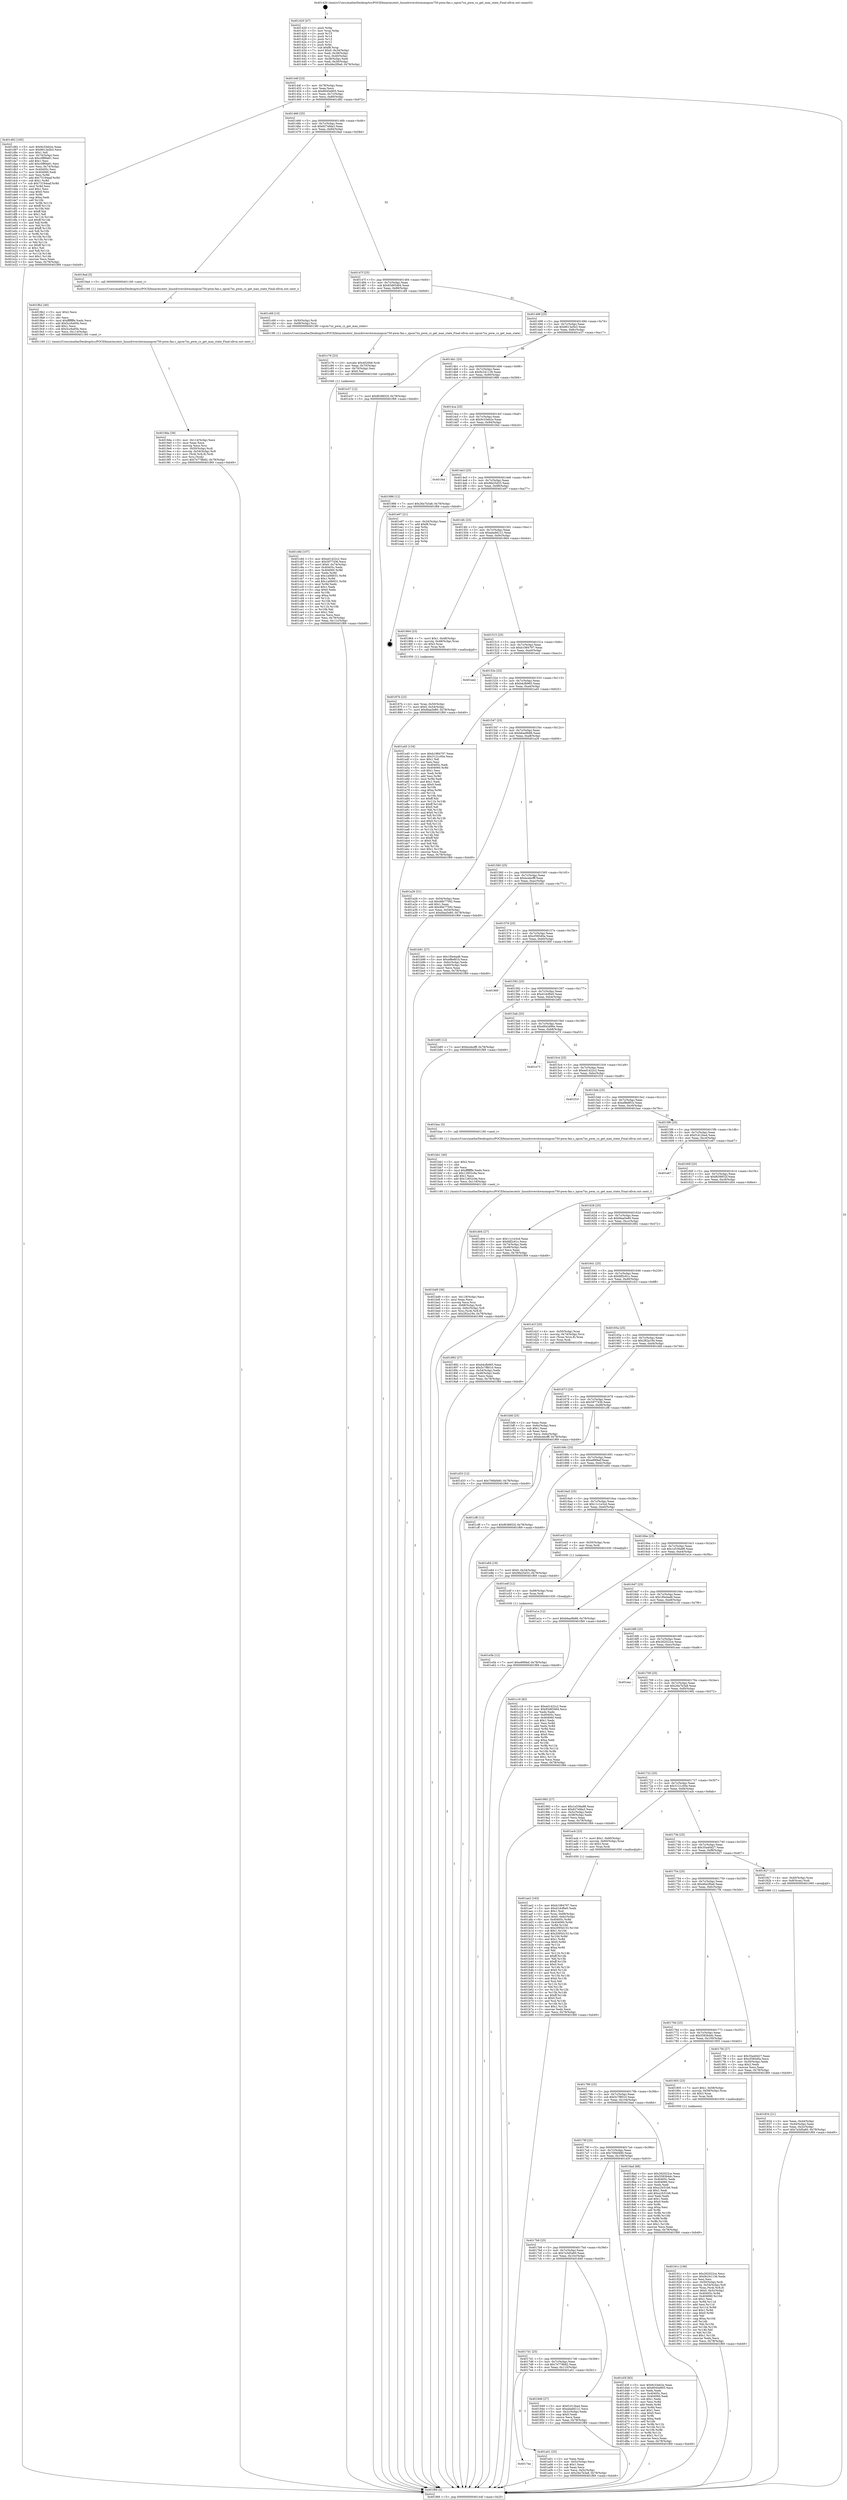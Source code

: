 digraph "0x401420" {
  label = "0x401420 (/mnt/c/Users/mathe/Desktop/tcc/POCII/binaries/extr_linuxdrivershwmonnpcm750-pwm-fan.c_npcm7xx_pwm_cz_get_max_state_Final-ollvm.out::main(0))"
  labelloc = "t"
  node[shape=record]

  Entry [label="",width=0.3,height=0.3,shape=circle,fillcolor=black,style=filled]
  "0x40144f" [label="{
     0x40144f [23]\l
     | [instrs]\l
     &nbsp;&nbsp;0x40144f \<+3\>: mov -0x78(%rbp),%eax\l
     &nbsp;&nbsp;0x401452 \<+2\>: mov %eax,%ecx\l
     &nbsp;&nbsp;0x401454 \<+6\>: sub $0x8045e805,%ecx\l
     &nbsp;&nbsp;0x40145a \<+3\>: mov %eax,-0x7c(%rbp)\l
     &nbsp;&nbsp;0x40145d \<+3\>: mov %ecx,-0x80(%rbp)\l
     &nbsp;&nbsp;0x401460 \<+6\>: je 0000000000401d92 \<main+0x972\>\l
  }"]
  "0x401d92" [label="{
     0x401d92 [165]\l
     | [instrs]\l
     &nbsp;&nbsp;0x401d92 \<+5\>: mov $0x9c33eb2e,%eax\l
     &nbsp;&nbsp;0x401d97 \<+5\>: mov $0x8613a5b3,%ecx\l
     &nbsp;&nbsp;0x401d9c \<+2\>: mov $0x1,%dl\l
     &nbsp;&nbsp;0x401d9e \<+3\>: mov -0x74(%rbp),%esi\l
     &nbsp;&nbsp;0x401da1 \<+6\>: sub $0xc0f89a61,%esi\l
     &nbsp;&nbsp;0x401da7 \<+3\>: add $0x1,%esi\l
     &nbsp;&nbsp;0x401daa \<+6\>: add $0xc0f89a61,%esi\l
     &nbsp;&nbsp;0x401db0 \<+3\>: mov %esi,-0x74(%rbp)\l
     &nbsp;&nbsp;0x401db3 \<+7\>: mov 0x40405c,%esi\l
     &nbsp;&nbsp;0x401dba \<+7\>: mov 0x404060,%edi\l
     &nbsp;&nbsp;0x401dc1 \<+3\>: mov %esi,%r8d\l
     &nbsp;&nbsp;0x401dc4 \<+7\>: add $0x73194aaf,%r8d\l
     &nbsp;&nbsp;0x401dcb \<+4\>: sub $0x1,%r8d\l
     &nbsp;&nbsp;0x401dcf \<+7\>: sub $0x73194aaf,%r8d\l
     &nbsp;&nbsp;0x401dd6 \<+4\>: imul %r8d,%esi\l
     &nbsp;&nbsp;0x401dda \<+3\>: and $0x1,%esi\l
     &nbsp;&nbsp;0x401ddd \<+3\>: cmp $0x0,%esi\l
     &nbsp;&nbsp;0x401de0 \<+4\>: sete %r9b\l
     &nbsp;&nbsp;0x401de4 \<+3\>: cmp $0xa,%edi\l
     &nbsp;&nbsp;0x401de7 \<+4\>: setl %r10b\l
     &nbsp;&nbsp;0x401deb \<+3\>: mov %r9b,%r11b\l
     &nbsp;&nbsp;0x401dee \<+4\>: xor $0xff,%r11b\l
     &nbsp;&nbsp;0x401df2 \<+3\>: mov %r10b,%bl\l
     &nbsp;&nbsp;0x401df5 \<+3\>: xor $0xff,%bl\l
     &nbsp;&nbsp;0x401df8 \<+3\>: xor $0x1,%dl\l
     &nbsp;&nbsp;0x401dfb \<+3\>: mov %r11b,%r14b\l
     &nbsp;&nbsp;0x401dfe \<+4\>: and $0xff,%r14b\l
     &nbsp;&nbsp;0x401e02 \<+3\>: and %dl,%r9b\l
     &nbsp;&nbsp;0x401e05 \<+3\>: mov %bl,%r15b\l
     &nbsp;&nbsp;0x401e08 \<+4\>: and $0xff,%r15b\l
     &nbsp;&nbsp;0x401e0c \<+3\>: and %dl,%r10b\l
     &nbsp;&nbsp;0x401e0f \<+3\>: or %r9b,%r14b\l
     &nbsp;&nbsp;0x401e12 \<+3\>: or %r10b,%r15b\l
     &nbsp;&nbsp;0x401e15 \<+3\>: xor %r15b,%r14b\l
     &nbsp;&nbsp;0x401e18 \<+3\>: or %bl,%r11b\l
     &nbsp;&nbsp;0x401e1b \<+4\>: xor $0xff,%r11b\l
     &nbsp;&nbsp;0x401e1f \<+3\>: or $0x1,%dl\l
     &nbsp;&nbsp;0x401e22 \<+3\>: and %dl,%r11b\l
     &nbsp;&nbsp;0x401e25 \<+3\>: or %r11b,%r14b\l
     &nbsp;&nbsp;0x401e28 \<+4\>: test $0x1,%r14b\l
     &nbsp;&nbsp;0x401e2c \<+3\>: cmovne %ecx,%eax\l
     &nbsp;&nbsp;0x401e2f \<+3\>: mov %eax,-0x78(%rbp)\l
     &nbsp;&nbsp;0x401e32 \<+5\>: jmp 0000000000401f69 \<main+0xb49\>\l
  }"]
  "0x401466" [label="{
     0x401466 [25]\l
     | [instrs]\l
     &nbsp;&nbsp;0x401466 \<+5\>: jmp 000000000040146b \<main+0x4b\>\l
     &nbsp;&nbsp;0x40146b \<+3\>: mov -0x7c(%rbp),%eax\l
     &nbsp;&nbsp;0x40146e \<+5\>: sub $0x827efda3,%eax\l
     &nbsp;&nbsp;0x401473 \<+6\>: mov %eax,-0x84(%rbp)\l
     &nbsp;&nbsp;0x401479 \<+6\>: je 00000000004019ad \<main+0x58d\>\l
  }"]
  Exit [label="",width=0.3,height=0.3,shape=circle,fillcolor=black,style=filled,peripheries=2]
  "0x4019ad" [label="{
     0x4019ad [5]\l
     | [instrs]\l
     &nbsp;&nbsp;0x4019ad \<+5\>: call 0000000000401160 \<next_i\>\l
     | [calls]\l
     &nbsp;&nbsp;0x401160 \{1\} (/mnt/c/Users/mathe/Desktop/tcc/POCII/binaries/extr_linuxdrivershwmonnpcm750-pwm-fan.c_npcm7xx_pwm_cz_get_max_state_Final-ollvm.out::next_i)\l
  }"]
  "0x40147f" [label="{
     0x40147f [25]\l
     | [instrs]\l
     &nbsp;&nbsp;0x40147f \<+5\>: jmp 0000000000401484 \<main+0x64\>\l
     &nbsp;&nbsp;0x401484 \<+3\>: mov -0x7c(%rbp),%eax\l
     &nbsp;&nbsp;0x401487 \<+5\>: sub $0x83d65484,%eax\l
     &nbsp;&nbsp;0x40148c \<+6\>: mov %eax,-0x88(%rbp)\l
     &nbsp;&nbsp;0x401492 \<+6\>: je 0000000000401c69 \<main+0x849\>\l
  }"]
  "0x401e5b" [label="{
     0x401e5b [12]\l
     | [instrs]\l
     &nbsp;&nbsp;0x401e5b \<+7\>: movl $0xe89f4ef,-0x78(%rbp)\l
     &nbsp;&nbsp;0x401e62 \<+5\>: jmp 0000000000401f69 \<main+0xb49\>\l
  }"]
  "0x401c69" [label="{
     0x401c69 [13]\l
     | [instrs]\l
     &nbsp;&nbsp;0x401c69 \<+4\>: mov -0x50(%rbp),%rdi\l
     &nbsp;&nbsp;0x401c6d \<+4\>: mov -0x68(%rbp),%rsi\l
     &nbsp;&nbsp;0x401c71 \<+5\>: call 00000000004013f0 \<npcm7xx_pwm_cz_get_max_state\>\l
     | [calls]\l
     &nbsp;&nbsp;0x4013f0 \{1\} (/mnt/c/Users/mathe/Desktop/tcc/POCII/binaries/extr_linuxdrivershwmonnpcm750-pwm-fan.c_npcm7xx_pwm_cz_get_max_state_Final-ollvm.out::npcm7xx_pwm_cz_get_max_state)\l
  }"]
  "0x401498" [label="{
     0x401498 [25]\l
     | [instrs]\l
     &nbsp;&nbsp;0x401498 \<+5\>: jmp 000000000040149d \<main+0x7d\>\l
     &nbsp;&nbsp;0x40149d \<+3\>: mov -0x7c(%rbp),%eax\l
     &nbsp;&nbsp;0x4014a0 \<+5\>: sub $0x8613a5b3,%eax\l
     &nbsp;&nbsp;0x4014a5 \<+6\>: mov %eax,-0x8c(%rbp)\l
     &nbsp;&nbsp;0x4014ab \<+6\>: je 0000000000401e37 \<main+0xa17\>\l
  }"]
  "0x401e4f" [label="{
     0x401e4f [12]\l
     | [instrs]\l
     &nbsp;&nbsp;0x401e4f \<+4\>: mov -0x68(%rbp),%rax\l
     &nbsp;&nbsp;0x401e53 \<+3\>: mov %rax,%rdi\l
     &nbsp;&nbsp;0x401e56 \<+5\>: call 0000000000401030 \<free@plt\>\l
     | [calls]\l
     &nbsp;&nbsp;0x401030 \{1\} (unknown)\l
  }"]
  "0x401e37" [label="{
     0x401e37 [12]\l
     | [instrs]\l
     &nbsp;&nbsp;0x401e37 \<+7\>: movl $0xf638852f,-0x78(%rbp)\l
     &nbsp;&nbsp;0x401e3e \<+5\>: jmp 0000000000401f69 \<main+0xb49\>\l
  }"]
  "0x4014b1" [label="{
     0x4014b1 [25]\l
     | [instrs]\l
     &nbsp;&nbsp;0x4014b1 \<+5\>: jmp 00000000004014b6 \<main+0x96\>\l
     &nbsp;&nbsp;0x4014b6 \<+3\>: mov -0x7c(%rbp),%eax\l
     &nbsp;&nbsp;0x4014b9 \<+5\>: sub $0x9c241136,%eax\l
     &nbsp;&nbsp;0x4014be \<+6\>: mov %eax,-0x90(%rbp)\l
     &nbsp;&nbsp;0x4014c4 \<+6\>: je 0000000000401986 \<main+0x566\>\l
  }"]
  "0x401d33" [label="{
     0x401d33 [12]\l
     | [instrs]\l
     &nbsp;&nbsp;0x401d33 \<+7\>: movl $0x706bf480,-0x78(%rbp)\l
     &nbsp;&nbsp;0x401d3a \<+5\>: jmp 0000000000401f69 \<main+0xb49\>\l
  }"]
  "0x401986" [label="{
     0x401986 [12]\l
     | [instrs]\l
     &nbsp;&nbsp;0x401986 \<+7\>: movl $0x26a7b3a8,-0x78(%rbp)\l
     &nbsp;&nbsp;0x40198d \<+5\>: jmp 0000000000401f69 \<main+0xb49\>\l
  }"]
  "0x4014ca" [label="{
     0x4014ca [25]\l
     | [instrs]\l
     &nbsp;&nbsp;0x4014ca \<+5\>: jmp 00000000004014cf \<main+0xaf\>\l
     &nbsp;&nbsp;0x4014cf \<+3\>: mov -0x7c(%rbp),%eax\l
     &nbsp;&nbsp;0x4014d2 \<+5\>: sub $0x9c33eb2e,%eax\l
     &nbsp;&nbsp;0x4014d7 \<+6\>: mov %eax,-0x94(%rbp)\l
     &nbsp;&nbsp;0x4014dd \<+6\>: je 0000000000401f4d \<main+0xb2d\>\l
  }"]
  "0x401c8d" [label="{
     0x401c8d [107]\l
     | [instrs]\l
     &nbsp;&nbsp;0x401c8d \<+5\>: mov $0xed1422c2,%esi\l
     &nbsp;&nbsp;0x401c92 \<+5\>: mov $0x5977436,%ecx\l
     &nbsp;&nbsp;0x401c97 \<+7\>: movl $0x0,-0x74(%rbp)\l
     &nbsp;&nbsp;0x401c9e \<+7\>: mov 0x40405c,%edx\l
     &nbsp;&nbsp;0x401ca5 \<+8\>: mov 0x404060,%r8d\l
     &nbsp;&nbsp;0x401cad \<+3\>: mov %edx,%r9d\l
     &nbsp;&nbsp;0x401cb0 \<+7\>: sub $0x1a0fd031,%r9d\l
     &nbsp;&nbsp;0x401cb7 \<+4\>: sub $0x1,%r9d\l
     &nbsp;&nbsp;0x401cbb \<+7\>: add $0x1a0fd031,%r9d\l
     &nbsp;&nbsp;0x401cc2 \<+4\>: imul %r9d,%edx\l
     &nbsp;&nbsp;0x401cc6 \<+3\>: and $0x1,%edx\l
     &nbsp;&nbsp;0x401cc9 \<+3\>: cmp $0x0,%edx\l
     &nbsp;&nbsp;0x401ccc \<+4\>: sete %r10b\l
     &nbsp;&nbsp;0x401cd0 \<+4\>: cmp $0xa,%r8d\l
     &nbsp;&nbsp;0x401cd4 \<+4\>: setl %r11b\l
     &nbsp;&nbsp;0x401cd8 \<+3\>: mov %r10b,%bl\l
     &nbsp;&nbsp;0x401cdb \<+3\>: and %r11b,%bl\l
     &nbsp;&nbsp;0x401cde \<+3\>: xor %r11b,%r10b\l
     &nbsp;&nbsp;0x401ce1 \<+3\>: or %r10b,%bl\l
     &nbsp;&nbsp;0x401ce4 \<+3\>: test $0x1,%bl\l
     &nbsp;&nbsp;0x401ce7 \<+3\>: cmovne %ecx,%esi\l
     &nbsp;&nbsp;0x401cea \<+3\>: mov %esi,-0x78(%rbp)\l
     &nbsp;&nbsp;0x401ced \<+6\>: mov %eax,-0x11c(%rbp)\l
     &nbsp;&nbsp;0x401cf3 \<+5\>: jmp 0000000000401f69 \<main+0xb49\>\l
  }"]
  "0x401f4d" [label="{
     0x401f4d\l
  }", style=dashed]
  "0x4014e3" [label="{
     0x4014e3 [25]\l
     | [instrs]\l
     &nbsp;&nbsp;0x4014e3 \<+5\>: jmp 00000000004014e8 \<main+0xc8\>\l
     &nbsp;&nbsp;0x4014e8 \<+3\>: mov -0x7c(%rbp),%eax\l
     &nbsp;&nbsp;0x4014eb \<+5\>: sub $0x9fa25d33,%eax\l
     &nbsp;&nbsp;0x4014f0 \<+6\>: mov %eax,-0x98(%rbp)\l
     &nbsp;&nbsp;0x4014f6 \<+6\>: je 0000000000401e97 \<main+0xa77\>\l
  }"]
  "0x401c76" [label="{
     0x401c76 [23]\l
     | [instrs]\l
     &nbsp;&nbsp;0x401c76 \<+10\>: movabs $0x4020b6,%rdi\l
     &nbsp;&nbsp;0x401c80 \<+3\>: mov %eax,-0x70(%rbp)\l
     &nbsp;&nbsp;0x401c83 \<+3\>: mov -0x70(%rbp),%esi\l
     &nbsp;&nbsp;0x401c86 \<+2\>: mov $0x0,%al\l
     &nbsp;&nbsp;0x401c88 \<+5\>: call 0000000000401040 \<printf@plt\>\l
     | [calls]\l
     &nbsp;&nbsp;0x401040 \{1\} (unknown)\l
  }"]
  "0x401e97" [label="{
     0x401e97 [21]\l
     | [instrs]\l
     &nbsp;&nbsp;0x401e97 \<+3\>: mov -0x34(%rbp),%eax\l
     &nbsp;&nbsp;0x401e9a \<+7\>: add $0xf8,%rsp\l
     &nbsp;&nbsp;0x401ea1 \<+1\>: pop %rbx\l
     &nbsp;&nbsp;0x401ea2 \<+2\>: pop %r12\l
     &nbsp;&nbsp;0x401ea4 \<+2\>: pop %r13\l
     &nbsp;&nbsp;0x401ea6 \<+2\>: pop %r14\l
     &nbsp;&nbsp;0x401ea8 \<+2\>: pop %r15\l
     &nbsp;&nbsp;0x401eaa \<+1\>: pop %rbp\l
     &nbsp;&nbsp;0x401eab \<+1\>: ret\l
  }"]
  "0x4014fc" [label="{
     0x4014fc [25]\l
     | [instrs]\l
     &nbsp;&nbsp;0x4014fc \<+5\>: jmp 0000000000401501 \<main+0xe1\>\l
     &nbsp;&nbsp;0x401501 \<+3\>: mov -0x7c(%rbp),%eax\l
     &nbsp;&nbsp;0x401504 \<+5\>: sub $0xaba9d121,%eax\l
     &nbsp;&nbsp;0x401509 \<+6\>: mov %eax,-0x9c(%rbp)\l
     &nbsp;&nbsp;0x40150f \<+6\>: je 0000000000401864 \<main+0x444\>\l
  }"]
  "0x401bd9" [label="{
     0x401bd9 [36]\l
     | [instrs]\l
     &nbsp;&nbsp;0x401bd9 \<+6\>: mov -0x118(%rbp),%ecx\l
     &nbsp;&nbsp;0x401bdf \<+3\>: imul %eax,%ecx\l
     &nbsp;&nbsp;0x401be2 \<+3\>: movslq %ecx,%rsi\l
     &nbsp;&nbsp;0x401be5 \<+4\>: mov -0x68(%rbp),%rdi\l
     &nbsp;&nbsp;0x401be9 \<+4\>: movslq -0x6c(%rbp),%r8\l
     &nbsp;&nbsp;0x401bed \<+4\>: mov %rsi,(%rdi,%r8,8)\l
     &nbsp;&nbsp;0x401bf1 \<+7\>: movl $0x282a194,-0x78(%rbp)\l
     &nbsp;&nbsp;0x401bf8 \<+5\>: jmp 0000000000401f69 \<main+0xb49\>\l
  }"]
  "0x401864" [label="{
     0x401864 [23]\l
     | [instrs]\l
     &nbsp;&nbsp;0x401864 \<+7\>: movl $0x1,-0x48(%rbp)\l
     &nbsp;&nbsp;0x40186b \<+4\>: movslq -0x48(%rbp),%rax\l
     &nbsp;&nbsp;0x40186f \<+4\>: shl $0x3,%rax\l
     &nbsp;&nbsp;0x401873 \<+3\>: mov %rax,%rdi\l
     &nbsp;&nbsp;0x401876 \<+5\>: call 0000000000401050 \<malloc@plt\>\l
     | [calls]\l
     &nbsp;&nbsp;0x401050 \{1\} (unknown)\l
  }"]
  "0x401515" [label="{
     0x401515 [25]\l
     | [instrs]\l
     &nbsp;&nbsp;0x401515 \<+5\>: jmp 000000000040151a \<main+0xfa\>\l
     &nbsp;&nbsp;0x40151a \<+3\>: mov -0x7c(%rbp),%eax\l
     &nbsp;&nbsp;0x40151d \<+5\>: sub $0xb1984797,%eax\l
     &nbsp;&nbsp;0x401522 \<+6\>: mov %eax,-0xa0(%rbp)\l
     &nbsp;&nbsp;0x401528 \<+6\>: je 0000000000401ee2 \<main+0xac2\>\l
  }"]
  "0x401bb1" [label="{
     0x401bb1 [40]\l
     | [instrs]\l
     &nbsp;&nbsp;0x401bb1 \<+5\>: mov $0x2,%ecx\l
     &nbsp;&nbsp;0x401bb6 \<+1\>: cltd\l
     &nbsp;&nbsp;0x401bb7 \<+2\>: idiv %ecx\l
     &nbsp;&nbsp;0x401bb9 \<+6\>: imul $0xfffffffe,%edx,%ecx\l
     &nbsp;&nbsp;0x401bbf \<+6\>: sub $0x12852c9a,%ecx\l
     &nbsp;&nbsp;0x401bc5 \<+3\>: add $0x1,%ecx\l
     &nbsp;&nbsp;0x401bc8 \<+6\>: add $0x12852c9a,%ecx\l
     &nbsp;&nbsp;0x401bce \<+6\>: mov %ecx,-0x118(%rbp)\l
     &nbsp;&nbsp;0x401bd4 \<+5\>: call 0000000000401160 \<next_i\>\l
     | [calls]\l
     &nbsp;&nbsp;0x401160 \{1\} (/mnt/c/Users/mathe/Desktop/tcc/POCII/binaries/extr_linuxdrivershwmonnpcm750-pwm-fan.c_npcm7xx_pwm_cz_get_max_state_Final-ollvm.out::next_i)\l
  }"]
  "0x401ee2" [label="{
     0x401ee2\l
  }", style=dashed]
  "0x40152e" [label="{
     0x40152e [25]\l
     | [instrs]\l
     &nbsp;&nbsp;0x40152e \<+5\>: jmp 0000000000401533 \<main+0x113\>\l
     &nbsp;&nbsp;0x401533 \<+3\>: mov -0x7c(%rbp),%eax\l
     &nbsp;&nbsp;0x401536 \<+5\>: sub $0xb4cfb965,%eax\l
     &nbsp;&nbsp;0x40153b \<+6\>: mov %eax,-0xa4(%rbp)\l
     &nbsp;&nbsp;0x401541 \<+6\>: je 0000000000401a45 \<main+0x625\>\l
  }"]
  "0x401ae2" [label="{
     0x401ae2 [163]\l
     | [instrs]\l
     &nbsp;&nbsp;0x401ae2 \<+5\>: mov $0xb1984797,%ecx\l
     &nbsp;&nbsp;0x401ae7 \<+5\>: mov $0xd1dcf6e0,%edx\l
     &nbsp;&nbsp;0x401aec \<+3\>: mov $0x1,%sil\l
     &nbsp;&nbsp;0x401aef \<+4\>: mov %rax,-0x68(%rbp)\l
     &nbsp;&nbsp;0x401af3 \<+7\>: movl $0x0,-0x6c(%rbp)\l
     &nbsp;&nbsp;0x401afa \<+8\>: mov 0x40405c,%r8d\l
     &nbsp;&nbsp;0x401b02 \<+8\>: mov 0x404060,%r9d\l
     &nbsp;&nbsp;0x401b0a \<+3\>: mov %r8d,%r10d\l
     &nbsp;&nbsp;0x401b0d \<+7\>: sub $0x2095d153,%r10d\l
     &nbsp;&nbsp;0x401b14 \<+4\>: sub $0x1,%r10d\l
     &nbsp;&nbsp;0x401b18 \<+7\>: add $0x2095d153,%r10d\l
     &nbsp;&nbsp;0x401b1f \<+4\>: imul %r10d,%r8d\l
     &nbsp;&nbsp;0x401b23 \<+4\>: and $0x1,%r8d\l
     &nbsp;&nbsp;0x401b27 \<+4\>: cmp $0x0,%r8d\l
     &nbsp;&nbsp;0x401b2b \<+4\>: sete %r11b\l
     &nbsp;&nbsp;0x401b2f \<+4\>: cmp $0xa,%r9d\l
     &nbsp;&nbsp;0x401b33 \<+3\>: setl %bl\l
     &nbsp;&nbsp;0x401b36 \<+3\>: mov %r11b,%r14b\l
     &nbsp;&nbsp;0x401b39 \<+4\>: xor $0xff,%r14b\l
     &nbsp;&nbsp;0x401b3d \<+3\>: mov %bl,%r15b\l
     &nbsp;&nbsp;0x401b40 \<+4\>: xor $0xff,%r15b\l
     &nbsp;&nbsp;0x401b44 \<+4\>: xor $0x0,%sil\l
     &nbsp;&nbsp;0x401b48 \<+3\>: mov %r14b,%r12b\l
     &nbsp;&nbsp;0x401b4b \<+4\>: and $0x0,%r12b\l
     &nbsp;&nbsp;0x401b4f \<+3\>: and %sil,%r11b\l
     &nbsp;&nbsp;0x401b52 \<+3\>: mov %r15b,%r13b\l
     &nbsp;&nbsp;0x401b55 \<+4\>: and $0x0,%r13b\l
     &nbsp;&nbsp;0x401b59 \<+3\>: and %sil,%bl\l
     &nbsp;&nbsp;0x401b5c \<+3\>: or %r11b,%r12b\l
     &nbsp;&nbsp;0x401b5f \<+3\>: or %bl,%r13b\l
     &nbsp;&nbsp;0x401b62 \<+3\>: xor %r13b,%r12b\l
     &nbsp;&nbsp;0x401b65 \<+3\>: or %r15b,%r14b\l
     &nbsp;&nbsp;0x401b68 \<+4\>: xor $0xff,%r14b\l
     &nbsp;&nbsp;0x401b6c \<+4\>: or $0x0,%sil\l
     &nbsp;&nbsp;0x401b70 \<+3\>: and %sil,%r14b\l
     &nbsp;&nbsp;0x401b73 \<+3\>: or %r14b,%r12b\l
     &nbsp;&nbsp;0x401b76 \<+4\>: test $0x1,%r12b\l
     &nbsp;&nbsp;0x401b7a \<+3\>: cmovne %edx,%ecx\l
     &nbsp;&nbsp;0x401b7d \<+3\>: mov %ecx,-0x78(%rbp)\l
     &nbsp;&nbsp;0x401b80 \<+5\>: jmp 0000000000401f69 \<main+0xb49\>\l
  }"]
  "0x401a45" [label="{
     0x401a45 [134]\l
     | [instrs]\l
     &nbsp;&nbsp;0x401a45 \<+5\>: mov $0xb1984797,%eax\l
     &nbsp;&nbsp;0x401a4a \<+5\>: mov $0x3121c00e,%ecx\l
     &nbsp;&nbsp;0x401a4f \<+2\>: mov $0x1,%dl\l
     &nbsp;&nbsp;0x401a51 \<+2\>: xor %esi,%esi\l
     &nbsp;&nbsp;0x401a53 \<+7\>: mov 0x40405c,%edi\l
     &nbsp;&nbsp;0x401a5a \<+8\>: mov 0x404060,%r8d\l
     &nbsp;&nbsp;0x401a62 \<+3\>: sub $0x1,%esi\l
     &nbsp;&nbsp;0x401a65 \<+3\>: mov %edi,%r9d\l
     &nbsp;&nbsp;0x401a68 \<+3\>: add %esi,%r9d\l
     &nbsp;&nbsp;0x401a6b \<+4\>: imul %r9d,%edi\l
     &nbsp;&nbsp;0x401a6f \<+3\>: and $0x1,%edi\l
     &nbsp;&nbsp;0x401a72 \<+3\>: cmp $0x0,%edi\l
     &nbsp;&nbsp;0x401a75 \<+4\>: sete %r10b\l
     &nbsp;&nbsp;0x401a79 \<+4\>: cmp $0xa,%r8d\l
     &nbsp;&nbsp;0x401a7d \<+4\>: setl %r11b\l
     &nbsp;&nbsp;0x401a81 \<+3\>: mov %r10b,%bl\l
     &nbsp;&nbsp;0x401a84 \<+3\>: xor $0xff,%bl\l
     &nbsp;&nbsp;0x401a87 \<+3\>: mov %r11b,%r14b\l
     &nbsp;&nbsp;0x401a8a \<+4\>: xor $0xff,%r14b\l
     &nbsp;&nbsp;0x401a8e \<+3\>: xor $0x0,%dl\l
     &nbsp;&nbsp;0x401a91 \<+3\>: mov %bl,%r15b\l
     &nbsp;&nbsp;0x401a94 \<+4\>: and $0x0,%r15b\l
     &nbsp;&nbsp;0x401a98 \<+3\>: and %dl,%r10b\l
     &nbsp;&nbsp;0x401a9b \<+3\>: mov %r14b,%r12b\l
     &nbsp;&nbsp;0x401a9e \<+4\>: and $0x0,%r12b\l
     &nbsp;&nbsp;0x401aa2 \<+3\>: and %dl,%r11b\l
     &nbsp;&nbsp;0x401aa5 \<+3\>: or %r10b,%r15b\l
     &nbsp;&nbsp;0x401aa8 \<+3\>: or %r11b,%r12b\l
     &nbsp;&nbsp;0x401aab \<+3\>: xor %r12b,%r15b\l
     &nbsp;&nbsp;0x401aae \<+3\>: or %r14b,%bl\l
     &nbsp;&nbsp;0x401ab1 \<+3\>: xor $0xff,%bl\l
     &nbsp;&nbsp;0x401ab4 \<+3\>: or $0x0,%dl\l
     &nbsp;&nbsp;0x401ab7 \<+2\>: and %dl,%bl\l
     &nbsp;&nbsp;0x401ab9 \<+3\>: or %bl,%r15b\l
     &nbsp;&nbsp;0x401abc \<+4\>: test $0x1,%r15b\l
     &nbsp;&nbsp;0x401ac0 \<+3\>: cmovne %ecx,%eax\l
     &nbsp;&nbsp;0x401ac3 \<+3\>: mov %eax,-0x78(%rbp)\l
     &nbsp;&nbsp;0x401ac6 \<+5\>: jmp 0000000000401f69 \<main+0xb49\>\l
  }"]
  "0x401547" [label="{
     0x401547 [25]\l
     | [instrs]\l
     &nbsp;&nbsp;0x401547 \<+5\>: jmp 000000000040154c \<main+0x12c\>\l
     &nbsp;&nbsp;0x40154c \<+3\>: mov -0x7c(%rbp),%eax\l
     &nbsp;&nbsp;0x40154f \<+5\>: sub $0xb6ae9b88,%eax\l
     &nbsp;&nbsp;0x401554 \<+6\>: mov %eax,-0xa8(%rbp)\l
     &nbsp;&nbsp;0x40155a \<+6\>: je 0000000000401a26 \<main+0x606\>\l
  }"]
  "0x4017ea" [label="{
     0x4017ea\l
  }", style=dashed]
  "0x401a26" [label="{
     0x401a26 [31]\l
     | [instrs]\l
     &nbsp;&nbsp;0x401a26 \<+3\>: mov -0x54(%rbp),%eax\l
     &nbsp;&nbsp;0x401a29 \<+5\>: sub $0x46b77592,%eax\l
     &nbsp;&nbsp;0x401a2e \<+3\>: add $0x1,%eax\l
     &nbsp;&nbsp;0x401a31 \<+5\>: add $0x46b77592,%eax\l
     &nbsp;&nbsp;0x401a36 \<+3\>: mov %eax,-0x54(%rbp)\l
     &nbsp;&nbsp;0x401a39 \<+7\>: movl $0xfdaa5e80,-0x78(%rbp)\l
     &nbsp;&nbsp;0x401a40 \<+5\>: jmp 0000000000401f69 \<main+0xb49\>\l
  }"]
  "0x401560" [label="{
     0x401560 [25]\l
     | [instrs]\l
     &nbsp;&nbsp;0x401560 \<+5\>: jmp 0000000000401565 \<main+0x145\>\l
     &nbsp;&nbsp;0x401565 \<+3\>: mov -0x7c(%rbp),%eax\l
     &nbsp;&nbsp;0x401568 \<+5\>: sub $0xbcebcfff,%eax\l
     &nbsp;&nbsp;0x40156d \<+6\>: mov %eax,-0xac(%rbp)\l
     &nbsp;&nbsp;0x401573 \<+6\>: je 0000000000401b91 \<main+0x771\>\l
  }"]
  "0x401a01" [label="{
     0x401a01 [25]\l
     | [instrs]\l
     &nbsp;&nbsp;0x401a01 \<+2\>: xor %eax,%eax\l
     &nbsp;&nbsp;0x401a03 \<+3\>: mov -0x5c(%rbp),%ecx\l
     &nbsp;&nbsp;0x401a06 \<+3\>: sub $0x1,%eax\l
     &nbsp;&nbsp;0x401a09 \<+2\>: sub %eax,%ecx\l
     &nbsp;&nbsp;0x401a0b \<+3\>: mov %ecx,-0x5c(%rbp)\l
     &nbsp;&nbsp;0x401a0e \<+7\>: movl $0x26a7b3a8,-0x78(%rbp)\l
     &nbsp;&nbsp;0x401a15 \<+5\>: jmp 0000000000401f69 \<main+0xb49\>\l
  }"]
  "0x401b91" [label="{
     0x401b91 [27]\l
     | [instrs]\l
     &nbsp;&nbsp;0x401b91 \<+5\>: mov $0x1f0e4ad8,%eax\l
     &nbsp;&nbsp;0x401b96 \<+5\>: mov $0xef8e8f1b,%ecx\l
     &nbsp;&nbsp;0x401b9b \<+3\>: mov -0x6c(%rbp),%edx\l
     &nbsp;&nbsp;0x401b9e \<+3\>: cmp -0x60(%rbp),%edx\l
     &nbsp;&nbsp;0x401ba1 \<+3\>: cmovl %ecx,%eax\l
     &nbsp;&nbsp;0x401ba4 \<+3\>: mov %eax,-0x78(%rbp)\l
     &nbsp;&nbsp;0x401ba7 \<+5\>: jmp 0000000000401f69 \<main+0xb49\>\l
  }"]
  "0x401579" [label="{
     0x401579 [25]\l
     | [instrs]\l
     &nbsp;&nbsp;0x401579 \<+5\>: jmp 000000000040157e \<main+0x15e\>\l
     &nbsp;&nbsp;0x40157e \<+3\>: mov -0x7c(%rbp),%eax\l
     &nbsp;&nbsp;0x401581 \<+5\>: sub $0xcf385d0a,%eax\l
     &nbsp;&nbsp;0x401586 \<+6\>: mov %eax,-0xb0(%rbp)\l
     &nbsp;&nbsp;0x40158c \<+6\>: je 000000000040180f \<main+0x3ef\>\l
  }"]
  "0x4019da" [label="{
     0x4019da [39]\l
     | [instrs]\l
     &nbsp;&nbsp;0x4019da \<+6\>: mov -0x114(%rbp),%ecx\l
     &nbsp;&nbsp;0x4019e0 \<+3\>: imul %eax,%ecx\l
     &nbsp;&nbsp;0x4019e3 \<+3\>: movslq %ecx,%rsi\l
     &nbsp;&nbsp;0x4019e6 \<+4\>: mov -0x50(%rbp),%rdi\l
     &nbsp;&nbsp;0x4019ea \<+4\>: movslq -0x54(%rbp),%r8\l
     &nbsp;&nbsp;0x4019ee \<+4\>: mov (%rdi,%r8,8),%rdi\l
     &nbsp;&nbsp;0x4019f2 \<+3\>: mov %rsi,(%rdi)\l
     &nbsp;&nbsp;0x4019f5 \<+7\>: movl $0x7e778b82,-0x78(%rbp)\l
     &nbsp;&nbsp;0x4019fc \<+5\>: jmp 0000000000401f69 \<main+0xb49\>\l
  }"]
  "0x40180f" [label="{
     0x40180f\l
  }", style=dashed]
  "0x401592" [label="{
     0x401592 [25]\l
     | [instrs]\l
     &nbsp;&nbsp;0x401592 \<+5\>: jmp 0000000000401597 \<main+0x177\>\l
     &nbsp;&nbsp;0x401597 \<+3\>: mov -0x7c(%rbp),%eax\l
     &nbsp;&nbsp;0x40159a \<+5\>: sub $0xd1dcf6e0,%eax\l
     &nbsp;&nbsp;0x40159f \<+6\>: mov %eax,-0xb4(%rbp)\l
     &nbsp;&nbsp;0x4015a5 \<+6\>: je 0000000000401b85 \<main+0x765\>\l
  }"]
  "0x4019b2" [label="{
     0x4019b2 [40]\l
     | [instrs]\l
     &nbsp;&nbsp;0x4019b2 \<+5\>: mov $0x2,%ecx\l
     &nbsp;&nbsp;0x4019b7 \<+1\>: cltd\l
     &nbsp;&nbsp;0x4019b8 \<+2\>: idiv %ecx\l
     &nbsp;&nbsp;0x4019ba \<+6\>: imul $0xfffffffe,%edx,%ecx\l
     &nbsp;&nbsp;0x4019c0 \<+6\>: add $0x5cc6a95b,%ecx\l
     &nbsp;&nbsp;0x4019c6 \<+3\>: add $0x1,%ecx\l
     &nbsp;&nbsp;0x4019c9 \<+6\>: sub $0x5cc6a95b,%ecx\l
     &nbsp;&nbsp;0x4019cf \<+6\>: mov %ecx,-0x114(%rbp)\l
     &nbsp;&nbsp;0x4019d5 \<+5\>: call 0000000000401160 \<next_i\>\l
     | [calls]\l
     &nbsp;&nbsp;0x401160 \{1\} (/mnt/c/Users/mathe/Desktop/tcc/POCII/binaries/extr_linuxdrivershwmonnpcm750-pwm-fan.c_npcm7xx_pwm_cz_get_max_state_Final-ollvm.out::next_i)\l
  }"]
  "0x401b85" [label="{
     0x401b85 [12]\l
     | [instrs]\l
     &nbsp;&nbsp;0x401b85 \<+7\>: movl $0xbcebcfff,-0x78(%rbp)\l
     &nbsp;&nbsp;0x401b8c \<+5\>: jmp 0000000000401f69 \<main+0xb49\>\l
  }"]
  "0x4015ab" [label="{
     0x4015ab [25]\l
     | [instrs]\l
     &nbsp;&nbsp;0x4015ab \<+5\>: jmp 00000000004015b0 \<main+0x190\>\l
     &nbsp;&nbsp;0x4015b0 \<+3\>: mov -0x7c(%rbp),%eax\l
     &nbsp;&nbsp;0x4015b3 \<+5\>: sub $0xd942d96e,%eax\l
     &nbsp;&nbsp;0x4015b8 \<+6\>: mov %eax,-0xb8(%rbp)\l
     &nbsp;&nbsp;0x4015be \<+6\>: je 0000000000401e73 \<main+0xa53\>\l
  }"]
  "0x40191c" [label="{
     0x40191c [106]\l
     | [instrs]\l
     &nbsp;&nbsp;0x40191c \<+5\>: mov $0x262022ce,%ecx\l
     &nbsp;&nbsp;0x401921 \<+5\>: mov $0x9c241136,%edx\l
     &nbsp;&nbsp;0x401926 \<+2\>: xor %esi,%esi\l
     &nbsp;&nbsp;0x401928 \<+4\>: mov -0x50(%rbp),%rdi\l
     &nbsp;&nbsp;0x40192c \<+4\>: movslq -0x54(%rbp),%r8\l
     &nbsp;&nbsp;0x401930 \<+4\>: mov %rax,(%rdi,%r8,8)\l
     &nbsp;&nbsp;0x401934 \<+7\>: movl $0x0,-0x5c(%rbp)\l
     &nbsp;&nbsp;0x40193b \<+8\>: mov 0x40405c,%r9d\l
     &nbsp;&nbsp;0x401943 \<+8\>: mov 0x404060,%r10d\l
     &nbsp;&nbsp;0x40194b \<+3\>: sub $0x1,%esi\l
     &nbsp;&nbsp;0x40194e \<+3\>: mov %r9d,%r11d\l
     &nbsp;&nbsp;0x401951 \<+3\>: add %esi,%r11d\l
     &nbsp;&nbsp;0x401954 \<+4\>: imul %r11d,%r9d\l
     &nbsp;&nbsp;0x401958 \<+4\>: and $0x1,%r9d\l
     &nbsp;&nbsp;0x40195c \<+4\>: cmp $0x0,%r9d\l
     &nbsp;&nbsp;0x401960 \<+3\>: sete %bl\l
     &nbsp;&nbsp;0x401963 \<+4\>: cmp $0xa,%r10d\l
     &nbsp;&nbsp;0x401967 \<+4\>: setl %r14b\l
     &nbsp;&nbsp;0x40196b \<+3\>: mov %bl,%r15b\l
     &nbsp;&nbsp;0x40196e \<+3\>: and %r14b,%r15b\l
     &nbsp;&nbsp;0x401971 \<+3\>: xor %r14b,%bl\l
     &nbsp;&nbsp;0x401974 \<+3\>: or %bl,%r15b\l
     &nbsp;&nbsp;0x401977 \<+4\>: test $0x1,%r15b\l
     &nbsp;&nbsp;0x40197b \<+3\>: cmovne %edx,%ecx\l
     &nbsp;&nbsp;0x40197e \<+3\>: mov %ecx,-0x78(%rbp)\l
     &nbsp;&nbsp;0x401981 \<+5\>: jmp 0000000000401f69 \<main+0xb49\>\l
  }"]
  "0x401e73" [label="{
     0x401e73\l
  }", style=dashed]
  "0x4015c4" [label="{
     0x4015c4 [25]\l
     | [instrs]\l
     &nbsp;&nbsp;0x4015c4 \<+5\>: jmp 00000000004015c9 \<main+0x1a9\>\l
     &nbsp;&nbsp;0x4015c9 \<+3\>: mov -0x7c(%rbp),%eax\l
     &nbsp;&nbsp;0x4015cc \<+5\>: sub $0xed1422c2,%eax\l
     &nbsp;&nbsp;0x4015d1 \<+6\>: mov %eax,-0xbc(%rbp)\l
     &nbsp;&nbsp;0x4015d7 \<+6\>: je 0000000000401f10 \<main+0xaf0\>\l
  }"]
  "0x40187b" [label="{
     0x40187b [23]\l
     | [instrs]\l
     &nbsp;&nbsp;0x40187b \<+4\>: mov %rax,-0x50(%rbp)\l
     &nbsp;&nbsp;0x40187f \<+7\>: movl $0x0,-0x54(%rbp)\l
     &nbsp;&nbsp;0x401886 \<+7\>: movl $0xfdaa5e80,-0x78(%rbp)\l
     &nbsp;&nbsp;0x40188d \<+5\>: jmp 0000000000401f69 \<main+0xb49\>\l
  }"]
  "0x401f10" [label="{
     0x401f10\l
  }", style=dashed]
  "0x4015dd" [label="{
     0x4015dd [25]\l
     | [instrs]\l
     &nbsp;&nbsp;0x4015dd \<+5\>: jmp 00000000004015e2 \<main+0x1c2\>\l
     &nbsp;&nbsp;0x4015e2 \<+3\>: mov -0x7c(%rbp),%eax\l
     &nbsp;&nbsp;0x4015e5 \<+5\>: sub $0xef8e8f1b,%eax\l
     &nbsp;&nbsp;0x4015ea \<+6\>: mov %eax,-0xc0(%rbp)\l
     &nbsp;&nbsp;0x4015f0 \<+6\>: je 0000000000401bac \<main+0x78c\>\l
  }"]
  "0x4017d1" [label="{
     0x4017d1 [25]\l
     | [instrs]\l
     &nbsp;&nbsp;0x4017d1 \<+5\>: jmp 00000000004017d6 \<main+0x3b6\>\l
     &nbsp;&nbsp;0x4017d6 \<+3\>: mov -0x7c(%rbp),%eax\l
     &nbsp;&nbsp;0x4017d9 \<+5\>: sub $0x7e778b82,%eax\l
     &nbsp;&nbsp;0x4017de \<+6\>: mov %eax,-0x110(%rbp)\l
     &nbsp;&nbsp;0x4017e4 \<+6\>: je 0000000000401a01 \<main+0x5e1\>\l
  }"]
  "0x401bac" [label="{
     0x401bac [5]\l
     | [instrs]\l
     &nbsp;&nbsp;0x401bac \<+5\>: call 0000000000401160 \<next_i\>\l
     | [calls]\l
     &nbsp;&nbsp;0x401160 \{1\} (/mnt/c/Users/mathe/Desktop/tcc/POCII/binaries/extr_linuxdrivershwmonnpcm750-pwm-fan.c_npcm7xx_pwm_cz_get_max_state_Final-ollvm.out::next_i)\l
  }"]
  "0x4015f6" [label="{
     0x4015f6 [25]\l
     | [instrs]\l
     &nbsp;&nbsp;0x4015f6 \<+5\>: jmp 00000000004015fb \<main+0x1db\>\l
     &nbsp;&nbsp;0x4015fb \<+3\>: mov -0x7c(%rbp),%eax\l
     &nbsp;&nbsp;0x4015fe \<+5\>: sub $0xf1d12ba4,%eax\l
     &nbsp;&nbsp;0x401603 \<+6\>: mov %eax,-0xc4(%rbp)\l
     &nbsp;&nbsp;0x401609 \<+6\>: je 0000000000401e67 \<main+0xa47\>\l
  }"]
  "0x401849" [label="{
     0x401849 [27]\l
     | [instrs]\l
     &nbsp;&nbsp;0x401849 \<+5\>: mov $0xf1d12ba4,%eax\l
     &nbsp;&nbsp;0x40184e \<+5\>: mov $0xaba9d121,%ecx\l
     &nbsp;&nbsp;0x401853 \<+3\>: mov -0x2c(%rbp),%edx\l
     &nbsp;&nbsp;0x401856 \<+3\>: cmp $0x0,%edx\l
     &nbsp;&nbsp;0x401859 \<+3\>: cmove %ecx,%eax\l
     &nbsp;&nbsp;0x40185c \<+3\>: mov %eax,-0x78(%rbp)\l
     &nbsp;&nbsp;0x40185f \<+5\>: jmp 0000000000401f69 \<main+0xb49\>\l
  }"]
  "0x401e67" [label="{
     0x401e67\l
  }", style=dashed]
  "0x40160f" [label="{
     0x40160f [25]\l
     | [instrs]\l
     &nbsp;&nbsp;0x40160f \<+5\>: jmp 0000000000401614 \<main+0x1f4\>\l
     &nbsp;&nbsp;0x401614 \<+3\>: mov -0x7c(%rbp),%eax\l
     &nbsp;&nbsp;0x401617 \<+5\>: sub $0xf638852f,%eax\l
     &nbsp;&nbsp;0x40161c \<+6\>: mov %eax,-0xc8(%rbp)\l
     &nbsp;&nbsp;0x401622 \<+6\>: je 0000000000401d04 \<main+0x8e4\>\l
  }"]
  "0x4017b8" [label="{
     0x4017b8 [25]\l
     | [instrs]\l
     &nbsp;&nbsp;0x4017b8 \<+5\>: jmp 00000000004017bd \<main+0x39d\>\l
     &nbsp;&nbsp;0x4017bd \<+3\>: mov -0x7c(%rbp),%eax\l
     &nbsp;&nbsp;0x4017c0 \<+5\>: sub $0x7a3d5a60,%eax\l
     &nbsp;&nbsp;0x4017c5 \<+6\>: mov %eax,-0x10c(%rbp)\l
     &nbsp;&nbsp;0x4017cb \<+6\>: je 0000000000401849 \<main+0x429\>\l
  }"]
  "0x401d04" [label="{
     0x401d04 [27]\l
     | [instrs]\l
     &nbsp;&nbsp;0x401d04 \<+5\>: mov $0x11c1e3cd,%eax\l
     &nbsp;&nbsp;0x401d09 \<+5\>: mov $0xfdf2c61c,%ecx\l
     &nbsp;&nbsp;0x401d0e \<+3\>: mov -0x74(%rbp),%edx\l
     &nbsp;&nbsp;0x401d11 \<+3\>: cmp -0x48(%rbp),%edx\l
     &nbsp;&nbsp;0x401d14 \<+3\>: cmovl %ecx,%eax\l
     &nbsp;&nbsp;0x401d17 \<+3\>: mov %eax,-0x78(%rbp)\l
     &nbsp;&nbsp;0x401d1a \<+5\>: jmp 0000000000401f69 \<main+0xb49\>\l
  }"]
  "0x401628" [label="{
     0x401628 [25]\l
     | [instrs]\l
     &nbsp;&nbsp;0x401628 \<+5\>: jmp 000000000040162d \<main+0x20d\>\l
     &nbsp;&nbsp;0x40162d \<+3\>: mov -0x7c(%rbp),%eax\l
     &nbsp;&nbsp;0x401630 \<+5\>: sub $0xfdaa5e80,%eax\l
     &nbsp;&nbsp;0x401635 \<+6\>: mov %eax,-0xcc(%rbp)\l
     &nbsp;&nbsp;0x40163b \<+6\>: je 0000000000401892 \<main+0x472\>\l
  }"]
  "0x401d3f" [label="{
     0x401d3f [83]\l
     | [instrs]\l
     &nbsp;&nbsp;0x401d3f \<+5\>: mov $0x9c33eb2e,%eax\l
     &nbsp;&nbsp;0x401d44 \<+5\>: mov $0x8045e805,%ecx\l
     &nbsp;&nbsp;0x401d49 \<+2\>: xor %edx,%edx\l
     &nbsp;&nbsp;0x401d4b \<+7\>: mov 0x40405c,%esi\l
     &nbsp;&nbsp;0x401d52 \<+7\>: mov 0x404060,%edi\l
     &nbsp;&nbsp;0x401d59 \<+3\>: sub $0x1,%edx\l
     &nbsp;&nbsp;0x401d5c \<+3\>: mov %esi,%r8d\l
     &nbsp;&nbsp;0x401d5f \<+3\>: add %edx,%r8d\l
     &nbsp;&nbsp;0x401d62 \<+4\>: imul %r8d,%esi\l
     &nbsp;&nbsp;0x401d66 \<+3\>: and $0x1,%esi\l
     &nbsp;&nbsp;0x401d69 \<+3\>: cmp $0x0,%esi\l
     &nbsp;&nbsp;0x401d6c \<+4\>: sete %r9b\l
     &nbsp;&nbsp;0x401d70 \<+3\>: cmp $0xa,%edi\l
     &nbsp;&nbsp;0x401d73 \<+4\>: setl %r10b\l
     &nbsp;&nbsp;0x401d77 \<+3\>: mov %r9b,%r11b\l
     &nbsp;&nbsp;0x401d7a \<+3\>: and %r10b,%r11b\l
     &nbsp;&nbsp;0x401d7d \<+3\>: xor %r10b,%r9b\l
     &nbsp;&nbsp;0x401d80 \<+3\>: or %r9b,%r11b\l
     &nbsp;&nbsp;0x401d83 \<+4\>: test $0x1,%r11b\l
     &nbsp;&nbsp;0x401d87 \<+3\>: cmovne %ecx,%eax\l
     &nbsp;&nbsp;0x401d8a \<+3\>: mov %eax,-0x78(%rbp)\l
     &nbsp;&nbsp;0x401d8d \<+5\>: jmp 0000000000401f69 \<main+0xb49\>\l
  }"]
  "0x401892" [label="{
     0x401892 [27]\l
     | [instrs]\l
     &nbsp;&nbsp;0x401892 \<+5\>: mov $0xb4cfb965,%eax\l
     &nbsp;&nbsp;0x401897 \<+5\>: mov $0x5c7f8010,%ecx\l
     &nbsp;&nbsp;0x40189c \<+3\>: mov -0x54(%rbp),%edx\l
     &nbsp;&nbsp;0x40189f \<+3\>: cmp -0x48(%rbp),%edx\l
     &nbsp;&nbsp;0x4018a2 \<+3\>: cmovl %ecx,%eax\l
     &nbsp;&nbsp;0x4018a5 \<+3\>: mov %eax,-0x78(%rbp)\l
     &nbsp;&nbsp;0x4018a8 \<+5\>: jmp 0000000000401f69 \<main+0xb49\>\l
  }"]
  "0x401641" [label="{
     0x401641 [25]\l
     | [instrs]\l
     &nbsp;&nbsp;0x401641 \<+5\>: jmp 0000000000401646 \<main+0x226\>\l
     &nbsp;&nbsp;0x401646 \<+3\>: mov -0x7c(%rbp),%eax\l
     &nbsp;&nbsp;0x401649 \<+5\>: sub $0xfdf2c61c,%eax\l
     &nbsp;&nbsp;0x40164e \<+6\>: mov %eax,-0xd0(%rbp)\l
     &nbsp;&nbsp;0x401654 \<+6\>: je 0000000000401d1f \<main+0x8ff\>\l
  }"]
  "0x40179f" [label="{
     0x40179f [25]\l
     | [instrs]\l
     &nbsp;&nbsp;0x40179f \<+5\>: jmp 00000000004017a4 \<main+0x384\>\l
     &nbsp;&nbsp;0x4017a4 \<+3\>: mov -0x7c(%rbp),%eax\l
     &nbsp;&nbsp;0x4017a7 \<+5\>: sub $0x706bf480,%eax\l
     &nbsp;&nbsp;0x4017ac \<+6\>: mov %eax,-0x108(%rbp)\l
     &nbsp;&nbsp;0x4017b2 \<+6\>: je 0000000000401d3f \<main+0x91f\>\l
  }"]
  "0x401d1f" [label="{
     0x401d1f [20]\l
     | [instrs]\l
     &nbsp;&nbsp;0x401d1f \<+4\>: mov -0x50(%rbp),%rax\l
     &nbsp;&nbsp;0x401d23 \<+4\>: movslq -0x74(%rbp),%rcx\l
     &nbsp;&nbsp;0x401d27 \<+4\>: mov (%rax,%rcx,8),%rax\l
     &nbsp;&nbsp;0x401d2b \<+3\>: mov %rax,%rdi\l
     &nbsp;&nbsp;0x401d2e \<+5\>: call 0000000000401030 \<free@plt\>\l
     | [calls]\l
     &nbsp;&nbsp;0x401030 \{1\} (unknown)\l
  }"]
  "0x40165a" [label="{
     0x40165a [25]\l
     | [instrs]\l
     &nbsp;&nbsp;0x40165a \<+5\>: jmp 000000000040165f \<main+0x23f\>\l
     &nbsp;&nbsp;0x40165f \<+3\>: mov -0x7c(%rbp),%eax\l
     &nbsp;&nbsp;0x401662 \<+5\>: sub $0x282a194,%eax\l
     &nbsp;&nbsp;0x401667 \<+6\>: mov %eax,-0xd4(%rbp)\l
     &nbsp;&nbsp;0x40166d \<+6\>: je 0000000000401bfd \<main+0x7dd\>\l
  }"]
  "0x4018ad" [label="{
     0x4018ad [88]\l
     | [instrs]\l
     &nbsp;&nbsp;0x4018ad \<+5\>: mov $0x262022ce,%eax\l
     &nbsp;&nbsp;0x4018b2 \<+5\>: mov $0x5583b4dc,%ecx\l
     &nbsp;&nbsp;0x4018b7 \<+7\>: mov 0x40405c,%edx\l
     &nbsp;&nbsp;0x4018be \<+7\>: mov 0x404060,%esi\l
     &nbsp;&nbsp;0x4018c5 \<+2\>: mov %edx,%edi\l
     &nbsp;&nbsp;0x4018c7 \<+6\>: sub $0xa1fc51b6,%edi\l
     &nbsp;&nbsp;0x4018cd \<+3\>: sub $0x1,%edi\l
     &nbsp;&nbsp;0x4018d0 \<+6\>: add $0xa1fc51b6,%edi\l
     &nbsp;&nbsp;0x4018d6 \<+3\>: imul %edi,%edx\l
     &nbsp;&nbsp;0x4018d9 \<+3\>: and $0x1,%edx\l
     &nbsp;&nbsp;0x4018dc \<+3\>: cmp $0x0,%edx\l
     &nbsp;&nbsp;0x4018df \<+4\>: sete %r8b\l
     &nbsp;&nbsp;0x4018e3 \<+3\>: cmp $0xa,%esi\l
     &nbsp;&nbsp;0x4018e6 \<+4\>: setl %r9b\l
     &nbsp;&nbsp;0x4018ea \<+3\>: mov %r8b,%r10b\l
     &nbsp;&nbsp;0x4018ed \<+3\>: and %r9b,%r10b\l
     &nbsp;&nbsp;0x4018f0 \<+3\>: xor %r9b,%r8b\l
     &nbsp;&nbsp;0x4018f3 \<+3\>: or %r8b,%r10b\l
     &nbsp;&nbsp;0x4018f6 \<+4\>: test $0x1,%r10b\l
     &nbsp;&nbsp;0x4018fa \<+3\>: cmovne %ecx,%eax\l
     &nbsp;&nbsp;0x4018fd \<+3\>: mov %eax,-0x78(%rbp)\l
     &nbsp;&nbsp;0x401900 \<+5\>: jmp 0000000000401f69 \<main+0xb49\>\l
  }"]
  "0x401bfd" [label="{
     0x401bfd [25]\l
     | [instrs]\l
     &nbsp;&nbsp;0x401bfd \<+2\>: xor %eax,%eax\l
     &nbsp;&nbsp;0x401bff \<+3\>: mov -0x6c(%rbp),%ecx\l
     &nbsp;&nbsp;0x401c02 \<+3\>: sub $0x1,%eax\l
     &nbsp;&nbsp;0x401c05 \<+2\>: sub %eax,%ecx\l
     &nbsp;&nbsp;0x401c07 \<+3\>: mov %ecx,-0x6c(%rbp)\l
     &nbsp;&nbsp;0x401c0a \<+7\>: movl $0xbcebcfff,-0x78(%rbp)\l
     &nbsp;&nbsp;0x401c11 \<+5\>: jmp 0000000000401f69 \<main+0xb49\>\l
  }"]
  "0x401673" [label="{
     0x401673 [25]\l
     | [instrs]\l
     &nbsp;&nbsp;0x401673 \<+5\>: jmp 0000000000401678 \<main+0x258\>\l
     &nbsp;&nbsp;0x401678 \<+3\>: mov -0x7c(%rbp),%eax\l
     &nbsp;&nbsp;0x40167b \<+5\>: sub $0x5977436,%eax\l
     &nbsp;&nbsp;0x401680 \<+6\>: mov %eax,-0xd8(%rbp)\l
     &nbsp;&nbsp;0x401686 \<+6\>: je 0000000000401cf8 \<main+0x8d8\>\l
  }"]
  "0x401786" [label="{
     0x401786 [25]\l
     | [instrs]\l
     &nbsp;&nbsp;0x401786 \<+5\>: jmp 000000000040178b \<main+0x36b\>\l
     &nbsp;&nbsp;0x40178b \<+3\>: mov -0x7c(%rbp),%eax\l
     &nbsp;&nbsp;0x40178e \<+5\>: sub $0x5c7f8010,%eax\l
     &nbsp;&nbsp;0x401793 \<+6\>: mov %eax,-0x104(%rbp)\l
     &nbsp;&nbsp;0x401799 \<+6\>: je 00000000004018ad \<main+0x48d\>\l
  }"]
  "0x401cf8" [label="{
     0x401cf8 [12]\l
     | [instrs]\l
     &nbsp;&nbsp;0x401cf8 \<+7\>: movl $0xf638852f,-0x78(%rbp)\l
     &nbsp;&nbsp;0x401cff \<+5\>: jmp 0000000000401f69 \<main+0xb49\>\l
  }"]
  "0x40168c" [label="{
     0x40168c [25]\l
     | [instrs]\l
     &nbsp;&nbsp;0x40168c \<+5\>: jmp 0000000000401691 \<main+0x271\>\l
     &nbsp;&nbsp;0x401691 \<+3\>: mov -0x7c(%rbp),%eax\l
     &nbsp;&nbsp;0x401694 \<+5\>: sub $0xe89f4ef,%eax\l
     &nbsp;&nbsp;0x401699 \<+6\>: mov %eax,-0xdc(%rbp)\l
     &nbsp;&nbsp;0x40169f \<+6\>: je 0000000000401e84 \<main+0xa64\>\l
  }"]
  "0x401905" [label="{
     0x401905 [23]\l
     | [instrs]\l
     &nbsp;&nbsp;0x401905 \<+7\>: movl $0x1,-0x58(%rbp)\l
     &nbsp;&nbsp;0x40190c \<+4\>: movslq -0x58(%rbp),%rax\l
     &nbsp;&nbsp;0x401910 \<+4\>: shl $0x3,%rax\l
     &nbsp;&nbsp;0x401914 \<+3\>: mov %rax,%rdi\l
     &nbsp;&nbsp;0x401917 \<+5\>: call 0000000000401050 \<malloc@plt\>\l
     | [calls]\l
     &nbsp;&nbsp;0x401050 \{1\} (unknown)\l
  }"]
  "0x401e84" [label="{
     0x401e84 [19]\l
     | [instrs]\l
     &nbsp;&nbsp;0x401e84 \<+7\>: movl $0x0,-0x34(%rbp)\l
     &nbsp;&nbsp;0x401e8b \<+7\>: movl $0x9fa25d33,-0x78(%rbp)\l
     &nbsp;&nbsp;0x401e92 \<+5\>: jmp 0000000000401f69 \<main+0xb49\>\l
  }"]
  "0x4016a5" [label="{
     0x4016a5 [25]\l
     | [instrs]\l
     &nbsp;&nbsp;0x4016a5 \<+5\>: jmp 00000000004016aa \<main+0x28a\>\l
     &nbsp;&nbsp;0x4016aa \<+3\>: mov -0x7c(%rbp),%eax\l
     &nbsp;&nbsp;0x4016ad \<+5\>: sub $0x11c1e3cd,%eax\l
     &nbsp;&nbsp;0x4016b2 \<+6\>: mov %eax,-0xe0(%rbp)\l
     &nbsp;&nbsp;0x4016b8 \<+6\>: je 0000000000401e43 \<main+0xa23\>\l
  }"]
  "0x401834" [label="{
     0x401834 [21]\l
     | [instrs]\l
     &nbsp;&nbsp;0x401834 \<+3\>: mov %eax,-0x44(%rbp)\l
     &nbsp;&nbsp;0x401837 \<+3\>: mov -0x44(%rbp),%eax\l
     &nbsp;&nbsp;0x40183a \<+3\>: mov %eax,-0x2c(%rbp)\l
     &nbsp;&nbsp;0x40183d \<+7\>: movl $0x7a3d5a60,-0x78(%rbp)\l
     &nbsp;&nbsp;0x401844 \<+5\>: jmp 0000000000401f69 \<main+0xb49\>\l
  }"]
  "0x401e43" [label="{
     0x401e43 [12]\l
     | [instrs]\l
     &nbsp;&nbsp;0x401e43 \<+4\>: mov -0x50(%rbp),%rax\l
     &nbsp;&nbsp;0x401e47 \<+3\>: mov %rax,%rdi\l
     &nbsp;&nbsp;0x401e4a \<+5\>: call 0000000000401030 \<free@plt\>\l
     | [calls]\l
     &nbsp;&nbsp;0x401030 \{1\} (unknown)\l
  }"]
  "0x4016be" [label="{
     0x4016be [25]\l
     | [instrs]\l
     &nbsp;&nbsp;0x4016be \<+5\>: jmp 00000000004016c3 \<main+0x2a3\>\l
     &nbsp;&nbsp;0x4016c3 \<+3\>: mov -0x7c(%rbp),%eax\l
     &nbsp;&nbsp;0x4016c6 \<+5\>: sub $0x1e536a98,%eax\l
     &nbsp;&nbsp;0x4016cb \<+6\>: mov %eax,-0xe4(%rbp)\l
     &nbsp;&nbsp;0x4016d1 \<+6\>: je 0000000000401a1a \<main+0x5fa\>\l
  }"]
  "0x401420" [label="{
     0x401420 [47]\l
     | [instrs]\l
     &nbsp;&nbsp;0x401420 \<+1\>: push %rbp\l
     &nbsp;&nbsp;0x401421 \<+3\>: mov %rsp,%rbp\l
     &nbsp;&nbsp;0x401424 \<+2\>: push %r15\l
     &nbsp;&nbsp;0x401426 \<+2\>: push %r14\l
     &nbsp;&nbsp;0x401428 \<+2\>: push %r13\l
     &nbsp;&nbsp;0x40142a \<+2\>: push %r12\l
     &nbsp;&nbsp;0x40142c \<+1\>: push %rbx\l
     &nbsp;&nbsp;0x40142d \<+7\>: sub $0xf8,%rsp\l
     &nbsp;&nbsp;0x401434 \<+7\>: movl $0x0,-0x34(%rbp)\l
     &nbsp;&nbsp;0x40143b \<+3\>: mov %edi,-0x38(%rbp)\l
     &nbsp;&nbsp;0x40143e \<+4\>: mov %rsi,-0x40(%rbp)\l
     &nbsp;&nbsp;0x401442 \<+3\>: mov -0x38(%rbp),%edi\l
     &nbsp;&nbsp;0x401445 \<+3\>: mov %edi,-0x30(%rbp)\l
     &nbsp;&nbsp;0x401448 \<+7\>: movl $0x46e2f0a6,-0x78(%rbp)\l
  }"]
  "0x401a1a" [label="{
     0x401a1a [12]\l
     | [instrs]\l
     &nbsp;&nbsp;0x401a1a \<+7\>: movl $0xb6ae9b88,-0x78(%rbp)\l
     &nbsp;&nbsp;0x401a21 \<+5\>: jmp 0000000000401f69 \<main+0xb49\>\l
  }"]
  "0x4016d7" [label="{
     0x4016d7 [25]\l
     | [instrs]\l
     &nbsp;&nbsp;0x4016d7 \<+5\>: jmp 00000000004016dc \<main+0x2bc\>\l
     &nbsp;&nbsp;0x4016dc \<+3\>: mov -0x7c(%rbp),%eax\l
     &nbsp;&nbsp;0x4016df \<+5\>: sub $0x1f0e4ad8,%eax\l
     &nbsp;&nbsp;0x4016e4 \<+6\>: mov %eax,-0xe8(%rbp)\l
     &nbsp;&nbsp;0x4016ea \<+6\>: je 0000000000401c16 \<main+0x7f6\>\l
  }"]
  "0x401f69" [label="{
     0x401f69 [5]\l
     | [instrs]\l
     &nbsp;&nbsp;0x401f69 \<+5\>: jmp 000000000040144f \<main+0x2f\>\l
  }"]
  "0x401c16" [label="{
     0x401c16 [83]\l
     | [instrs]\l
     &nbsp;&nbsp;0x401c16 \<+5\>: mov $0xed1422c2,%eax\l
     &nbsp;&nbsp;0x401c1b \<+5\>: mov $0x83d65484,%ecx\l
     &nbsp;&nbsp;0x401c20 \<+2\>: xor %edx,%edx\l
     &nbsp;&nbsp;0x401c22 \<+7\>: mov 0x40405c,%esi\l
     &nbsp;&nbsp;0x401c29 \<+7\>: mov 0x404060,%edi\l
     &nbsp;&nbsp;0x401c30 \<+3\>: sub $0x1,%edx\l
     &nbsp;&nbsp;0x401c33 \<+3\>: mov %esi,%r8d\l
     &nbsp;&nbsp;0x401c36 \<+3\>: add %edx,%r8d\l
     &nbsp;&nbsp;0x401c39 \<+4\>: imul %r8d,%esi\l
     &nbsp;&nbsp;0x401c3d \<+3\>: and $0x1,%esi\l
     &nbsp;&nbsp;0x401c40 \<+3\>: cmp $0x0,%esi\l
     &nbsp;&nbsp;0x401c43 \<+4\>: sete %r9b\l
     &nbsp;&nbsp;0x401c47 \<+3\>: cmp $0xa,%edi\l
     &nbsp;&nbsp;0x401c4a \<+4\>: setl %r10b\l
     &nbsp;&nbsp;0x401c4e \<+3\>: mov %r9b,%r11b\l
     &nbsp;&nbsp;0x401c51 \<+3\>: and %r10b,%r11b\l
     &nbsp;&nbsp;0x401c54 \<+3\>: xor %r10b,%r9b\l
     &nbsp;&nbsp;0x401c57 \<+3\>: or %r9b,%r11b\l
     &nbsp;&nbsp;0x401c5a \<+4\>: test $0x1,%r11b\l
     &nbsp;&nbsp;0x401c5e \<+3\>: cmovne %ecx,%eax\l
     &nbsp;&nbsp;0x401c61 \<+3\>: mov %eax,-0x78(%rbp)\l
     &nbsp;&nbsp;0x401c64 \<+5\>: jmp 0000000000401f69 \<main+0xb49\>\l
  }"]
  "0x4016f0" [label="{
     0x4016f0 [25]\l
     | [instrs]\l
     &nbsp;&nbsp;0x4016f0 \<+5\>: jmp 00000000004016f5 \<main+0x2d5\>\l
     &nbsp;&nbsp;0x4016f5 \<+3\>: mov -0x7c(%rbp),%eax\l
     &nbsp;&nbsp;0x4016f8 \<+5\>: sub $0x262022ce,%eax\l
     &nbsp;&nbsp;0x4016fd \<+6\>: mov %eax,-0xec(%rbp)\l
     &nbsp;&nbsp;0x401703 \<+6\>: je 0000000000401eac \<main+0xa8c\>\l
  }"]
  "0x40176d" [label="{
     0x40176d [25]\l
     | [instrs]\l
     &nbsp;&nbsp;0x40176d \<+5\>: jmp 0000000000401772 \<main+0x352\>\l
     &nbsp;&nbsp;0x401772 \<+3\>: mov -0x7c(%rbp),%eax\l
     &nbsp;&nbsp;0x401775 \<+5\>: sub $0x5583b4dc,%eax\l
     &nbsp;&nbsp;0x40177a \<+6\>: mov %eax,-0x100(%rbp)\l
     &nbsp;&nbsp;0x401780 \<+6\>: je 0000000000401905 \<main+0x4e5\>\l
  }"]
  "0x401eac" [label="{
     0x401eac\l
  }", style=dashed]
  "0x401709" [label="{
     0x401709 [25]\l
     | [instrs]\l
     &nbsp;&nbsp;0x401709 \<+5\>: jmp 000000000040170e \<main+0x2ee\>\l
     &nbsp;&nbsp;0x40170e \<+3\>: mov -0x7c(%rbp),%eax\l
     &nbsp;&nbsp;0x401711 \<+5\>: sub $0x26a7b3a8,%eax\l
     &nbsp;&nbsp;0x401716 \<+6\>: mov %eax,-0xf0(%rbp)\l
     &nbsp;&nbsp;0x40171c \<+6\>: je 0000000000401992 \<main+0x572\>\l
  }"]
  "0x4017f4" [label="{
     0x4017f4 [27]\l
     | [instrs]\l
     &nbsp;&nbsp;0x4017f4 \<+5\>: mov $0x35a40d27,%eax\l
     &nbsp;&nbsp;0x4017f9 \<+5\>: mov $0xcf385d0a,%ecx\l
     &nbsp;&nbsp;0x4017fe \<+3\>: mov -0x30(%rbp),%edx\l
     &nbsp;&nbsp;0x401801 \<+3\>: cmp $0x2,%edx\l
     &nbsp;&nbsp;0x401804 \<+3\>: cmovne %ecx,%eax\l
     &nbsp;&nbsp;0x401807 \<+3\>: mov %eax,-0x78(%rbp)\l
     &nbsp;&nbsp;0x40180a \<+5\>: jmp 0000000000401f69 \<main+0xb49\>\l
  }"]
  "0x401992" [label="{
     0x401992 [27]\l
     | [instrs]\l
     &nbsp;&nbsp;0x401992 \<+5\>: mov $0x1e536a98,%eax\l
     &nbsp;&nbsp;0x401997 \<+5\>: mov $0x827efda3,%ecx\l
     &nbsp;&nbsp;0x40199c \<+3\>: mov -0x5c(%rbp),%edx\l
     &nbsp;&nbsp;0x40199f \<+3\>: cmp -0x58(%rbp),%edx\l
     &nbsp;&nbsp;0x4019a2 \<+3\>: cmovl %ecx,%eax\l
     &nbsp;&nbsp;0x4019a5 \<+3\>: mov %eax,-0x78(%rbp)\l
     &nbsp;&nbsp;0x4019a8 \<+5\>: jmp 0000000000401f69 \<main+0xb49\>\l
  }"]
  "0x401722" [label="{
     0x401722 [25]\l
     | [instrs]\l
     &nbsp;&nbsp;0x401722 \<+5\>: jmp 0000000000401727 \<main+0x307\>\l
     &nbsp;&nbsp;0x401727 \<+3\>: mov -0x7c(%rbp),%eax\l
     &nbsp;&nbsp;0x40172a \<+5\>: sub $0x3121c00e,%eax\l
     &nbsp;&nbsp;0x40172f \<+6\>: mov %eax,-0xf4(%rbp)\l
     &nbsp;&nbsp;0x401735 \<+6\>: je 0000000000401acb \<main+0x6ab\>\l
  }"]
  "0x401754" [label="{
     0x401754 [25]\l
     | [instrs]\l
     &nbsp;&nbsp;0x401754 \<+5\>: jmp 0000000000401759 \<main+0x339\>\l
     &nbsp;&nbsp;0x401759 \<+3\>: mov -0x7c(%rbp),%eax\l
     &nbsp;&nbsp;0x40175c \<+5\>: sub $0x46e2f0a6,%eax\l
     &nbsp;&nbsp;0x401761 \<+6\>: mov %eax,-0xfc(%rbp)\l
     &nbsp;&nbsp;0x401767 \<+6\>: je 00000000004017f4 \<main+0x3d4\>\l
  }"]
  "0x401acb" [label="{
     0x401acb [23]\l
     | [instrs]\l
     &nbsp;&nbsp;0x401acb \<+7\>: movl $0x1,-0x60(%rbp)\l
     &nbsp;&nbsp;0x401ad2 \<+4\>: movslq -0x60(%rbp),%rax\l
     &nbsp;&nbsp;0x401ad6 \<+4\>: shl $0x3,%rax\l
     &nbsp;&nbsp;0x401ada \<+3\>: mov %rax,%rdi\l
     &nbsp;&nbsp;0x401add \<+5\>: call 0000000000401050 \<malloc@plt\>\l
     | [calls]\l
     &nbsp;&nbsp;0x401050 \{1\} (unknown)\l
  }"]
  "0x40173b" [label="{
     0x40173b [25]\l
     | [instrs]\l
     &nbsp;&nbsp;0x40173b \<+5\>: jmp 0000000000401740 \<main+0x320\>\l
     &nbsp;&nbsp;0x401740 \<+3\>: mov -0x7c(%rbp),%eax\l
     &nbsp;&nbsp;0x401743 \<+5\>: sub $0x35a40d27,%eax\l
     &nbsp;&nbsp;0x401748 \<+6\>: mov %eax,-0xf8(%rbp)\l
     &nbsp;&nbsp;0x40174e \<+6\>: je 0000000000401827 \<main+0x407\>\l
  }"]
  "0x401827" [label="{
     0x401827 [13]\l
     | [instrs]\l
     &nbsp;&nbsp;0x401827 \<+4\>: mov -0x40(%rbp),%rax\l
     &nbsp;&nbsp;0x40182b \<+4\>: mov 0x8(%rax),%rdi\l
     &nbsp;&nbsp;0x40182f \<+5\>: call 0000000000401060 \<atoi@plt\>\l
     | [calls]\l
     &nbsp;&nbsp;0x401060 \{1\} (unknown)\l
  }"]
  Entry -> "0x401420" [label=" 1"]
  "0x40144f" -> "0x401d92" [label=" 1"]
  "0x40144f" -> "0x401466" [label=" 33"]
  "0x401e97" -> Exit [label=" 1"]
  "0x401466" -> "0x4019ad" [label=" 1"]
  "0x401466" -> "0x40147f" [label=" 32"]
  "0x401e84" -> "0x401f69" [label=" 1"]
  "0x40147f" -> "0x401c69" [label=" 1"]
  "0x40147f" -> "0x401498" [label=" 31"]
  "0x401e5b" -> "0x401f69" [label=" 1"]
  "0x401498" -> "0x401e37" [label=" 1"]
  "0x401498" -> "0x4014b1" [label=" 30"]
  "0x401e4f" -> "0x401e5b" [label=" 1"]
  "0x4014b1" -> "0x401986" [label=" 1"]
  "0x4014b1" -> "0x4014ca" [label=" 29"]
  "0x401e43" -> "0x401e4f" [label=" 1"]
  "0x4014ca" -> "0x401f4d" [label=" 0"]
  "0x4014ca" -> "0x4014e3" [label=" 29"]
  "0x401e37" -> "0x401f69" [label=" 1"]
  "0x4014e3" -> "0x401e97" [label=" 1"]
  "0x4014e3" -> "0x4014fc" [label=" 28"]
  "0x401d92" -> "0x401f69" [label=" 1"]
  "0x4014fc" -> "0x401864" [label=" 1"]
  "0x4014fc" -> "0x401515" [label=" 27"]
  "0x401d3f" -> "0x401f69" [label=" 1"]
  "0x401515" -> "0x401ee2" [label=" 0"]
  "0x401515" -> "0x40152e" [label=" 27"]
  "0x401d33" -> "0x401f69" [label=" 1"]
  "0x40152e" -> "0x401a45" [label=" 1"]
  "0x40152e" -> "0x401547" [label=" 26"]
  "0x401d1f" -> "0x401d33" [label=" 1"]
  "0x401547" -> "0x401a26" [label=" 1"]
  "0x401547" -> "0x401560" [label=" 25"]
  "0x401d04" -> "0x401f69" [label=" 2"]
  "0x401560" -> "0x401b91" [label=" 2"]
  "0x401560" -> "0x401579" [label=" 23"]
  "0x401cf8" -> "0x401f69" [label=" 1"]
  "0x401579" -> "0x40180f" [label=" 0"]
  "0x401579" -> "0x401592" [label=" 23"]
  "0x401c76" -> "0x401c8d" [label=" 1"]
  "0x401592" -> "0x401b85" [label=" 1"]
  "0x401592" -> "0x4015ab" [label=" 22"]
  "0x401c69" -> "0x401c76" [label=" 1"]
  "0x4015ab" -> "0x401e73" [label=" 0"]
  "0x4015ab" -> "0x4015c4" [label=" 22"]
  "0x401c16" -> "0x401f69" [label=" 1"]
  "0x4015c4" -> "0x401f10" [label=" 0"]
  "0x4015c4" -> "0x4015dd" [label=" 22"]
  "0x401bfd" -> "0x401f69" [label=" 1"]
  "0x4015dd" -> "0x401bac" [label=" 1"]
  "0x4015dd" -> "0x4015f6" [label=" 21"]
  "0x401bd9" -> "0x401f69" [label=" 1"]
  "0x4015f6" -> "0x401e67" [label=" 0"]
  "0x4015f6" -> "0x40160f" [label=" 21"]
  "0x401bb1" -> "0x401bd9" [label=" 1"]
  "0x40160f" -> "0x401d04" [label=" 2"]
  "0x40160f" -> "0x401628" [label=" 19"]
  "0x401b91" -> "0x401f69" [label=" 2"]
  "0x401628" -> "0x401892" [label=" 2"]
  "0x401628" -> "0x401641" [label=" 17"]
  "0x401b85" -> "0x401f69" [label=" 1"]
  "0x401641" -> "0x401d1f" [label=" 1"]
  "0x401641" -> "0x40165a" [label=" 16"]
  "0x401acb" -> "0x401ae2" [label=" 1"]
  "0x40165a" -> "0x401bfd" [label=" 1"]
  "0x40165a" -> "0x401673" [label=" 15"]
  "0x401a45" -> "0x401f69" [label=" 1"]
  "0x401673" -> "0x401cf8" [label=" 1"]
  "0x401673" -> "0x40168c" [label=" 14"]
  "0x401a1a" -> "0x401f69" [label=" 1"]
  "0x40168c" -> "0x401e84" [label=" 1"]
  "0x40168c" -> "0x4016a5" [label=" 13"]
  "0x401a01" -> "0x401f69" [label=" 1"]
  "0x4016a5" -> "0x401e43" [label=" 1"]
  "0x4016a5" -> "0x4016be" [label=" 12"]
  "0x4017d1" -> "0x401a01" [label=" 1"]
  "0x4016be" -> "0x401a1a" [label=" 1"]
  "0x4016be" -> "0x4016d7" [label=" 11"]
  "0x401c8d" -> "0x401f69" [label=" 1"]
  "0x4016d7" -> "0x401c16" [label=" 1"]
  "0x4016d7" -> "0x4016f0" [label=" 10"]
  "0x4019da" -> "0x401f69" [label=" 1"]
  "0x4016f0" -> "0x401eac" [label=" 0"]
  "0x4016f0" -> "0x401709" [label=" 10"]
  "0x4019b2" -> "0x4019da" [label=" 1"]
  "0x401709" -> "0x401992" [label=" 2"]
  "0x401709" -> "0x401722" [label=" 8"]
  "0x4019ad" -> "0x4019b2" [label=" 1"]
  "0x401722" -> "0x401acb" [label=" 1"]
  "0x401722" -> "0x40173b" [label=" 7"]
  "0x401986" -> "0x401f69" [label=" 1"]
  "0x40173b" -> "0x401827" [label=" 1"]
  "0x40173b" -> "0x401754" [label=" 6"]
  "0x401992" -> "0x401f69" [label=" 2"]
  "0x401754" -> "0x4017f4" [label=" 1"]
  "0x401754" -> "0x40176d" [label=" 5"]
  "0x4017f4" -> "0x401f69" [label=" 1"]
  "0x401420" -> "0x40144f" [label=" 1"]
  "0x401f69" -> "0x40144f" [label=" 33"]
  "0x401827" -> "0x401834" [label=" 1"]
  "0x401834" -> "0x401f69" [label=" 1"]
  "0x4017d1" -> "0x4017ea" [label=" 0"]
  "0x40176d" -> "0x401905" [label=" 1"]
  "0x40176d" -> "0x401786" [label=" 4"]
  "0x401a26" -> "0x401f69" [label=" 1"]
  "0x401786" -> "0x4018ad" [label=" 1"]
  "0x401786" -> "0x40179f" [label=" 3"]
  "0x401ae2" -> "0x401f69" [label=" 1"]
  "0x40179f" -> "0x401d3f" [label=" 1"]
  "0x40179f" -> "0x4017b8" [label=" 2"]
  "0x401bac" -> "0x401bb1" [label=" 1"]
  "0x4017b8" -> "0x401849" [label=" 1"]
  "0x4017b8" -> "0x4017d1" [label=" 1"]
  "0x401849" -> "0x401f69" [label=" 1"]
  "0x401864" -> "0x40187b" [label=" 1"]
  "0x40187b" -> "0x401f69" [label=" 1"]
  "0x401892" -> "0x401f69" [label=" 2"]
  "0x4018ad" -> "0x401f69" [label=" 1"]
  "0x401905" -> "0x40191c" [label=" 1"]
  "0x40191c" -> "0x401f69" [label=" 1"]
}
